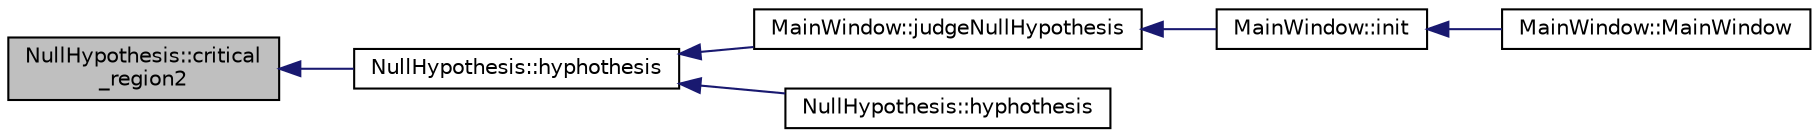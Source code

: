 digraph "NullHypothesis::critical_region2"
{
  bgcolor="transparent";
  edge [fontname="Helvetica",fontsize="10",labelfontname="Helvetica",labelfontsize="10"];
  node [fontname="Helvetica",fontsize="10",shape=record];
  rankdir="LR";
  Node16 [label="NullHypothesis::critical\l_region2",height=0.2,width=0.4,color="black", fillcolor="grey75", style="filled", fontcolor="black"];
  Node16 -> Node17 [dir="back",color="midnightblue",fontsize="10",style="solid",fontname="Helvetica"];
  Node17 [label="NullHypothesis::hyphothesis",height=0.2,width=0.4,color="black",URL="$class_null_hypothesis.html#a180da3004e312f04ecad408ed72c359e",tooltip="가설검정을 수행합니다. "];
  Node17 -> Node18 [dir="back",color="midnightblue",fontsize="10",style="solid",fontname="Helvetica"];
  Node18 [label="MainWindow::judgeNullHypothesis",height=0.2,width=0.4,color="black",URL="$class_main_window.html#ae57d21022fe4aa3bfe86434d129a78f1",tooltip="가설검증을 실행합니다. "];
  Node18 -> Node19 [dir="back",color="midnightblue",fontsize="10",style="solid",fontname="Helvetica"];
  Node19 [label="MainWindow::init",height=0.2,width=0.4,color="black",URL="$class_main_window.html#a671e7e5b0a3a7a3fb1cf44c5c8377952",tooltip="사전에 ui컴포넌트의 이벤트와 기초통계량 테이블뷰를 설정합니다. "];
  Node19 -> Node20 [dir="back",color="midnightblue",fontsize="10",style="solid",fontname="Helvetica"];
  Node20 [label="MainWindow::MainWindow",height=0.2,width=0.4,color="black",URL="$class_main_window.html#a8b244be8b7b7db1b08de2a2acb9409db"];
  Node17 -> Node21 [dir="back",color="midnightblue",fontsize="10",style="solid",fontname="Helvetica"];
  Node21 [label="NullHypothesis::hyphothesis",height=0.2,width=0.4,color="black",URL="$class_null_hypothesis.html#a174eefddec16be350423e01a3bb5025d",tooltip="가설검정을 수행합니다. "];
}
